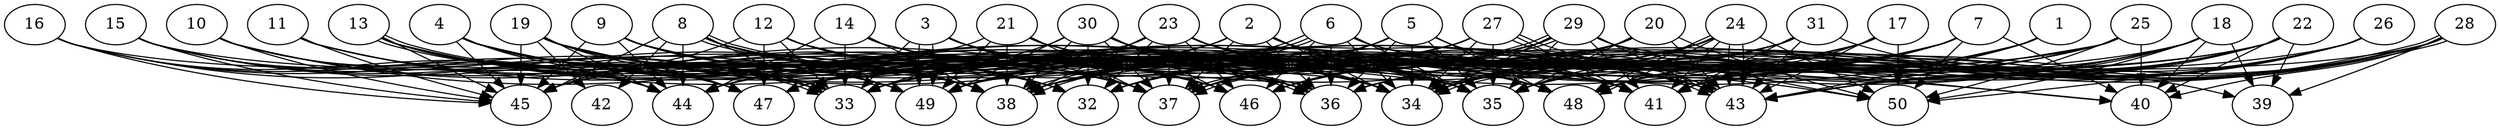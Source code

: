 // DAG automatically generated by daggen at Thu Oct  3 14:07:58 2019
// ./daggen --dot -n 50 --ccr 0.3 --fat 0.9 --regular 0.9 --density 0.7 --mindata 5242880 --maxdata 52428800 
digraph G {
  1 [size="79561387", alpha="0.00", expect_size="23868416"] 
  1 -> 33 [size ="23868416"]
  1 -> 35 [size ="23868416"]
  1 -> 36 [size ="23868416"]
  1 -> 41 [size ="23868416"]
  1 -> 43 [size ="23868416"]
  1 -> 48 [size ="23868416"]
  2 [size="131672747", alpha="0.03", expect_size="39501824"] 
  2 -> 34 [size ="39501824"]
  2 -> 35 [size ="39501824"]
  2 -> 36 [size ="39501824"]
  2 -> 37 [size ="39501824"]
  2 -> 41 [size ="39501824"]
  2 -> 43 [size ="39501824"]
  2 -> 44 [size ="39501824"]
  2 -> 47 [size ="39501824"]
  2 -> 49 [size ="39501824"]
  2 -> 50 [size ="39501824"]
  3 [size="21712213", alpha="0.03", expect_size="6513664"] 
  3 -> 33 [size ="6513664"]
  3 -> 35 [size ="6513664"]
  3 -> 36 [size ="6513664"]
  3 -> 37 [size ="6513664"]
  3 -> 41 [size ="6513664"]
  3 -> 46 [size ="6513664"]
  3 -> 48 [size ="6513664"]
  3 -> 49 [size ="6513664"]
  3 -> 49 [size ="6513664"]
  4 [size="46527147", alpha="0.09", expect_size="13958144"] 
  4 -> 34 [size ="13958144"]
  4 -> 35 [size ="13958144"]
  4 -> 36 [size ="13958144"]
  4 -> 37 [size ="13958144"]
  4 -> 38 [size ="13958144"]
  4 -> 44 [size ="13958144"]
  4 -> 45 [size ="13958144"]
  4 -> 46 [size ="13958144"]
  4 -> 47 [size ="13958144"]
  4 -> 49 [size ="13958144"]
  5 [size="41226240", alpha="0.00", expect_size="12367872"] 
  5 -> 32 [size ="12367872"]
  5 -> 34 [size ="12367872"]
  5 -> 35 [size ="12367872"]
  5 -> 36 [size ="12367872"]
  5 -> 37 [size ="12367872"]
  5 -> 38 [size ="12367872"]
  5 -> 41 [size ="12367872"]
  5 -> 48 [size ="12367872"]
  6 [size="73352533", alpha="0.11", expect_size="22005760"] 
  6 -> 33 [size ="22005760"]
  6 -> 34 [size ="22005760"]
  6 -> 35 [size ="22005760"]
  6 -> 36 [size ="22005760"]
  6 -> 38 [size ="22005760"]
  6 -> 38 [size ="22005760"]
  6 -> 40 [size ="22005760"]
  6 -> 43 [size ="22005760"]
  6 -> 46 [size ="22005760"]
  7 [size="25497600", alpha="0.08", expect_size="7649280"] 
  7 -> 32 [size ="7649280"]
  7 -> 33 [size ="7649280"]
  7 -> 34 [size ="7649280"]
  7 -> 35 [size ="7649280"]
  7 -> 36 [size ="7649280"]
  7 -> 38 [size ="7649280"]
  7 -> 40 [size ="7649280"]
  7 -> 41 [size ="7649280"]
  7 -> 48 [size ="7649280"]
  7 -> 50 [size ="7649280"]
  8 [size="54517760", alpha="0.19", expect_size="16355328"] 
  8 -> 33 [size ="16355328"]
  8 -> 34 [size ="16355328"]
  8 -> 35 [size ="16355328"]
  8 -> 36 [size ="16355328"]
  8 -> 36 [size ="16355328"]
  8 -> 37 [size ="16355328"]
  8 -> 38 [size ="16355328"]
  8 -> 41 [size ="16355328"]
  8 -> 42 [size ="16355328"]
  8 -> 44 [size ="16355328"]
  8 -> 45 [size ="16355328"]
  9 [size="140673707", alpha="0.09", expect_size="42202112"] 
  9 -> 32 [size ="42202112"]
  9 -> 34 [size ="42202112"]
  9 -> 36 [size ="42202112"]
  9 -> 37 [size ="42202112"]
  9 -> 38 [size ="42202112"]
  9 -> 44 [size ="42202112"]
  9 -> 45 [size ="42202112"]
  9 -> 48 [size ="42202112"]
  9 -> 49 [size ="42202112"]
  10 [size="21899947", alpha="0.14", expect_size="6569984"] 
  10 -> 32 [size ="6569984"]
  10 -> 34 [size ="6569984"]
  10 -> 37 [size ="6569984"]
  10 -> 44 [size ="6569984"]
  10 -> 45 [size ="6569984"]
  10 -> 47 [size ="6569984"]
  11 [size="172602027", alpha="0.13", expect_size="51780608"] 
  11 -> 32 [size ="51780608"]
  11 -> 33 [size ="51780608"]
  11 -> 36 [size ="51780608"]
  11 -> 37 [size ="51780608"]
  11 -> 45 [size ="51780608"]
  12 [size="18425173", alpha="0.18", expect_size="5527552"] 
  12 -> 32 [size ="5527552"]
  12 -> 33 [size ="5527552"]
  12 -> 34 [size ="5527552"]
  12 -> 37 [size ="5527552"]
  12 -> 43 [size ="5527552"]
  12 -> 45 [size ="5527552"]
  12 -> 47 [size ="5527552"]
  12 -> 48 [size ="5527552"]
  13 [size="39703893", alpha="0.06", expect_size="11911168"] 
  13 -> 33 [size ="11911168"]
  13 -> 33 [size ="11911168"]
  13 -> 34 [size ="11911168"]
  13 -> 36 [size ="11911168"]
  13 -> 37 [size ="11911168"]
  13 -> 38 [size ="11911168"]
  13 -> 44 [size ="11911168"]
  13 -> 45 [size ="11911168"]
  13 -> 46 [size ="11911168"]
  13 -> 48 [size ="11911168"]
  13 -> 49 [size ="11911168"]
  14 [size="64518827", alpha="0.05", expect_size="19355648"] 
  14 -> 33 [size ="19355648"]
  14 -> 36 [size ="19355648"]
  14 -> 38 [size ="19355648"]
  14 -> 41 [size ="19355648"]
  14 -> 43 [size ="19355648"]
  14 -> 44 [size ="19355648"]
  15 [size="132724053", alpha="0.01", expect_size="39817216"] 
  15 -> 33 [size ="39817216"]
  15 -> 35 [size ="39817216"]
  15 -> 38 [size ="39817216"]
  15 -> 44 [size ="39817216"]
  15 -> 45 [size ="39817216"]
  15 -> 49 [size ="39817216"]
  16 [size="136359253", alpha="0.07", expect_size="40907776"] 
  16 -> 33 [size ="40907776"]
  16 -> 36 [size ="40907776"]
  16 -> 38 [size ="40907776"]
  16 -> 44 [size ="40907776"]
  16 -> 45 [size ="40907776"]
  16 -> 47 [size ="40907776"]
  17 [size="64836267", alpha="0.15", expect_size="19450880"] 
  17 -> 34 [size ="19450880"]
  17 -> 36 [size ="19450880"]
  17 -> 38 [size ="19450880"]
  17 -> 41 [size ="19450880"]
  17 -> 43 [size ="19450880"]
  17 -> 44 [size ="19450880"]
  17 -> 50 [size ="19450880"]
  18 [size="130648747", alpha="0.05", expect_size="39194624"] 
  18 -> 32 [size ="39194624"]
  18 -> 36 [size ="39194624"]
  18 -> 37 [size ="39194624"]
  18 -> 38 [size ="39194624"]
  18 -> 39 [size ="39194624"]
  18 -> 40 [size ="39194624"]
  18 -> 41 [size ="39194624"]
  18 -> 43 [size ="39194624"]
  18 -> 44 [size ="39194624"]
  18 -> 50 [size ="39194624"]
  19 [size="121832107", alpha="0.16", expect_size="36549632"] 
  19 -> 32 [size ="36549632"]
  19 -> 33 [size ="36549632"]
  19 -> 34 [size ="36549632"]
  19 -> 35 [size ="36549632"]
  19 -> 38 [size ="36549632"]
  19 -> 41 [size ="36549632"]
  19 -> 42 [size ="36549632"]
  19 -> 43 [size ="36549632"]
  19 -> 44 [size ="36549632"]
  19 -> 45 [size ="36549632"]
  19 -> 46 [size ="36549632"]
  19 -> 47 [size ="36549632"]
  19 -> 49 [size ="36549632"]
  20 [size="36843520", alpha="0.08", expect_size="11053056"] 
  20 -> 34 [size ="11053056"]
  20 -> 35 [size ="11053056"]
  20 -> 43 [size ="11053056"]
  20 -> 45 [size ="11053056"]
  20 -> 49 [size ="11053056"]
  20 -> 50 [size ="11053056"]
  21 [size="149084160", alpha="0.08", expect_size="44725248"] 
  21 -> 35 [size ="44725248"]
  21 -> 37 [size ="44725248"]
  21 -> 38 [size ="44725248"]
  21 -> 41 [size ="44725248"]
  21 -> 43 [size ="44725248"]
  21 -> 45 [size ="44725248"]
  21 -> 49 [size ="44725248"]
  22 [size="91129173", alpha="0.02", expect_size="27338752"] 
  22 -> 35 [size ="27338752"]
  22 -> 36 [size ="27338752"]
  22 -> 39 [size ="27338752"]
  22 -> 40 [size ="27338752"]
  22 -> 41 [size ="27338752"]
  22 -> 43 [size ="27338752"]
  22 -> 46 [size ="27338752"]
  22 -> 47 [size ="27338752"]
  22 -> 48 [size ="27338752"]
  22 -> 49 [size ="27338752"]
  23 [size="78158507", alpha="0.17", expect_size="23447552"] 
  23 -> 32 [size ="23447552"]
  23 -> 34 [size ="23447552"]
  23 -> 35 [size ="23447552"]
  23 -> 37 [size ="23447552"]
  23 -> 38 [size ="23447552"]
  23 -> 41 [size ="23447552"]
  23 -> 43 [size ="23447552"]
  23 -> 44 [size ="23447552"]
  23 -> 46 [size ="23447552"]
  23 -> 48 [size ="23447552"]
  24 [size="122446507", alpha="0.16", expect_size="36733952"] 
  24 -> 32 [size ="36733952"]
  24 -> 33 [size ="36733952"]
  24 -> 35 [size ="36733952"]
  24 -> 37 [size ="36733952"]
  24 -> 41 [size ="36733952"]
  24 -> 43 [size ="36733952"]
  24 -> 43 [size ="36733952"]
  24 -> 44 [size ="36733952"]
  24 -> 48 [size ="36733952"]
  24 -> 48 [size ="36733952"]
  24 -> 49 [size ="36733952"]
  24 -> 50 [size ="36733952"]
  25 [size="160139947", alpha="0.17", expect_size="48041984"] 
  25 -> 33 [size ="48041984"]
  25 -> 34 [size ="48041984"]
  25 -> 35 [size ="48041984"]
  25 -> 37 [size ="48041984"]
  25 -> 40 [size ="48041984"]
  25 -> 43 [size ="48041984"]
  25 -> 47 [size ="48041984"]
  25 -> 48 [size ="48041984"]
  25 -> 50 [size ="48041984"]
  26 [size="169048747", alpha="0.06", expect_size="50714624"] 
  26 -> 34 [size ="50714624"]
  26 -> 35 [size ="50714624"]
  26 -> 36 [size ="50714624"]
  26 -> 38 [size ="50714624"]
  26 -> 41 [size ="50714624"]
  26 -> 43 [size ="50714624"]
  26 -> 50 [size ="50714624"]
  27 [size="69645653", alpha="0.16", expect_size="20893696"] 
  27 -> 32 [size ="20893696"]
  27 -> 34 [size ="20893696"]
  27 -> 35 [size ="20893696"]
  27 -> 41 [size ="20893696"]
  27 -> 43 [size ="20893696"]
  27 -> 43 [size ="20893696"]
  27 -> 44 [size ="20893696"]
  27 -> 45 [size ="20893696"]
  28 [size="30863360", alpha="0.10", expect_size="9259008"] 
  28 -> 34 [size ="9259008"]
  28 -> 34 [size ="9259008"]
  28 -> 35 [size ="9259008"]
  28 -> 36 [size ="9259008"]
  28 -> 37 [size ="9259008"]
  28 -> 39 [size ="9259008"]
  28 -> 40 [size ="9259008"]
  28 -> 41 [size ="9259008"]
  28 -> 43 [size ="9259008"]
  28 -> 48 [size ="9259008"]
  29 [size="68420267", alpha="0.00", expect_size="20526080"] 
  29 -> 33 [size ="20526080"]
  29 -> 34 [size ="20526080"]
  29 -> 35 [size ="20526080"]
  29 -> 37 [size ="20526080"]
  29 -> 37 [size ="20526080"]
  29 -> 40 [size ="20526080"]
  29 -> 41 [size ="20526080"]
  29 -> 43 [size ="20526080"]
  29 -> 46 [size ="20526080"]
  29 -> 47 [size ="20526080"]
  29 -> 49 [size ="20526080"]
  29 -> 50 [size ="20526080"]
  30 [size="37925547", alpha="0.11", expect_size="11377664"] 
  30 -> 32 [size ="11377664"]
  30 -> 33 [size ="11377664"]
  30 -> 34 [size ="11377664"]
  30 -> 35 [size ="11377664"]
  30 -> 36 [size ="11377664"]
  30 -> 37 [size ="11377664"]
  30 -> 38 [size ="11377664"]
  30 -> 41 [size ="11377664"]
  30 -> 43 [size ="11377664"]
  30 -> 46 [size ="11377664"]
  30 -> 49 [size ="11377664"]
  31 [size="101324800", alpha="0.01", expect_size="30397440"] 
  31 -> 33 [size ="30397440"]
  31 -> 34 [size ="30397440"]
  31 -> 36 [size ="30397440"]
  31 -> 38 [size ="30397440"]
  31 -> 39 [size ="30397440"]
  31 -> 41 [size ="30397440"]
  31 -> 43 [size ="30397440"]
  31 -> 46 [size ="30397440"]
  32 [size="163416747", alpha="0.12", expect_size="49025024"] 
  33 [size="23825067", alpha="0.05", expect_size="7147520"] 
  34 [size="158648320", alpha="0.05", expect_size="47594496"] 
  35 [size="125081600", alpha="0.19", expect_size="37524480"] 
  36 [size="104161280", alpha="0.08", expect_size="31248384"] 
  37 [size="151763627", alpha="0.03", expect_size="45529088"] 
  38 [size="118626987", alpha="0.12", expect_size="35588096"] 
  39 [size="41792853", alpha="0.15", expect_size="12537856"] 
  40 [size="44462080", alpha="0.00", expect_size="13338624"] 
  41 [size="131061760", alpha="0.02", expect_size="39318528"] 
  42 [size="142144853", alpha="0.14", expect_size="42643456"] 
  43 [size="78656853", alpha="0.13", expect_size="23597056"] 
  44 [size="120122027", alpha="0.05", expect_size="36036608"] 
  45 [size="156293120", alpha="0.16", expect_size="46887936"] 
  46 [size="145138347", alpha="0.06", expect_size="43541504"] 
  47 [size="48254293", alpha="0.02", expect_size="14476288"] 
  48 [size="70287360", alpha="0.00", expect_size="21086208"] 
  49 [size="167127040", alpha="0.05", expect_size="50138112"] 
  50 [size="128559787", alpha="0.12", expect_size="38567936"] 
}
